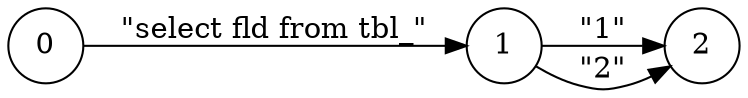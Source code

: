 digraph g{
rankdir=LR
node [shape = circle]
0;1;2;
0 -> 1 [label="\"select fld from tbl_\""]
1 -> 2 [label="\"1\""]
1 -> 2 [label="\"2\""]
}